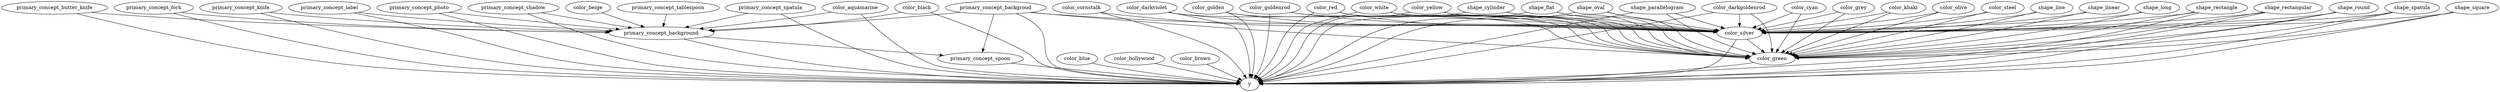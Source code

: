 strict digraph  {
primary_concept_backgroud;
y;
primary_concept_background;
primary_concept_butter_knife;
primary_concept_fork;
primary_concept_knife;
primary_concept_label;
primary_concept_photo;
primary_concept_shadow;
primary_concept_spatula;
primary_concept_spoon;
color_aquamarine;
color_black;
color_blue;
color_bollywood;
color_brown;
color_cornstalk;
color_darkgoldenrod;
color_darkviolet;
color_golden;
color_goldenrod;
color_green;
color_red;
color_silver;
color_white;
color_yellow;
shape_cylinder;
shape_flat;
shape_oval;
shape_parallelogram;
shape_rectangle;
shape_rectangular;
shape_round;
shape_spatula;
shape_square;
primary_concept_tablespoon;
color_beige;
color_cyan;
color_grey;
color_khaki;
color_olive;
color_steel;
shape_line;
shape_linear;
shape_long;
primary_concept_backgroud -> y;
primary_concept_backgroud -> primary_concept_background;
primary_concept_backgroud -> primary_concept_spoon;
primary_concept_backgroud -> color_green;
primary_concept_backgroud -> color_silver;
primary_concept_background -> y;
primary_concept_background -> primary_concept_spoon;
primary_concept_butter_knife -> y;
primary_concept_butter_knife -> primary_concept_background;
primary_concept_fork -> y;
primary_concept_fork -> primary_concept_background;
primary_concept_knife -> y;
primary_concept_knife -> primary_concept_background;
primary_concept_label -> y;
primary_concept_label -> primary_concept_background;
primary_concept_photo -> y;
primary_concept_photo -> primary_concept_background;
primary_concept_shadow -> y;
primary_concept_shadow -> primary_concept_background;
primary_concept_spatula -> y;
primary_concept_spatula -> primary_concept_background;
primary_concept_spoon -> y;
color_aquamarine -> y;
color_aquamarine -> primary_concept_background;
color_black -> y;
color_black -> primary_concept_background;
color_blue -> y;
color_bollywood -> y;
color_brown -> y;
color_cornstalk -> y;
color_cornstalk -> color_silver;
color_darkgoldenrod -> y;
color_darkgoldenrod -> color_green;
color_darkgoldenrod -> color_silver;
color_darkviolet -> y;
color_darkviolet -> color_green;
color_darkviolet -> color_silver;
color_golden -> y;
color_golden -> color_green;
color_golden -> color_silver;
color_goldenrod -> y;
color_goldenrod -> color_green;
color_goldenrod -> color_silver;
color_green -> y;
color_red -> y;
color_red -> color_green;
color_red -> color_silver;
color_silver -> y;
color_silver -> color_green;
color_white -> y;
color_white -> color_green;
color_white -> color_silver;
color_yellow -> y;
color_yellow -> color_green;
color_yellow -> color_silver;
shape_cylinder -> y;
shape_cylinder -> color_green;
shape_cylinder -> color_silver;
shape_flat -> y;
shape_flat -> color_green;
shape_flat -> color_silver;
shape_oval -> y;
shape_oval -> color_green;
shape_oval -> color_silver;
shape_parallelogram -> y;
shape_parallelogram -> color_green;
shape_parallelogram -> color_silver;
shape_rectangle -> y;
shape_rectangle -> color_green;
shape_rectangle -> color_silver;
shape_rectangular -> y;
shape_rectangular -> color_green;
shape_rectangular -> color_silver;
shape_round -> y;
shape_round -> color_green;
shape_round -> color_silver;
shape_spatula -> y;
shape_spatula -> color_green;
shape_spatula -> color_silver;
shape_square -> y;
shape_square -> color_green;
shape_square -> color_silver;
primary_concept_tablespoon -> primary_concept_background;
color_beige -> primary_concept_background;
color_cyan -> color_green;
color_cyan -> color_silver;
color_grey -> color_green;
color_grey -> color_silver;
color_khaki -> color_green;
color_khaki -> color_silver;
color_olive -> color_green;
color_olive -> color_silver;
color_steel -> color_green;
color_steel -> color_silver;
shape_line -> color_green;
shape_line -> color_silver;
shape_linear -> color_green;
shape_linear -> color_silver;
shape_long -> color_green;
shape_long -> color_silver;
}
